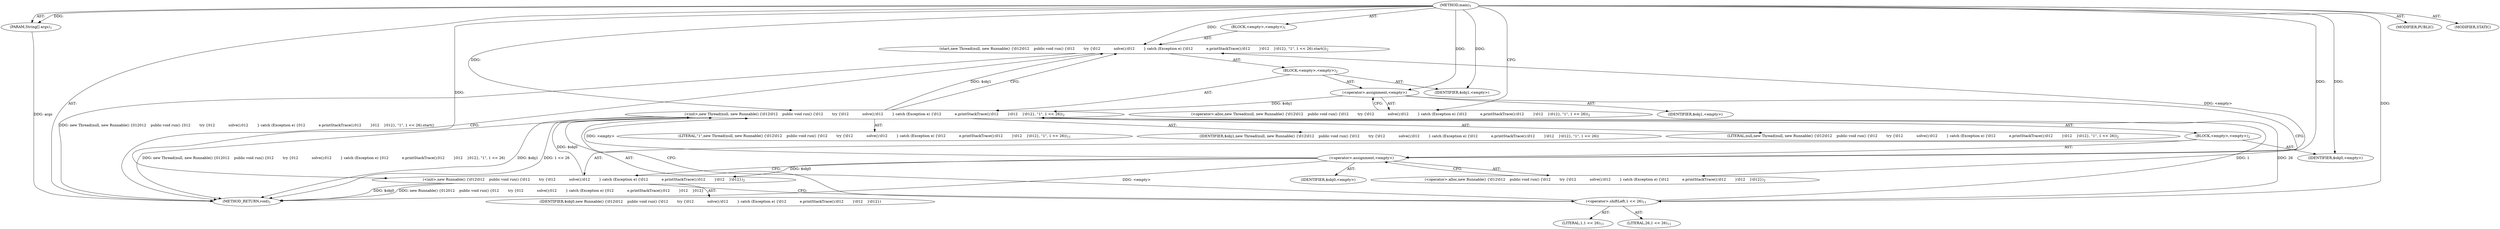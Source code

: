 digraph "main" {  
"17" [label = <(METHOD,main)<SUB>1</SUB>> ]
"18" [label = <(PARAM,String[] args)<SUB>1</SUB>> ]
"19" [label = <(BLOCK,&lt;empty&gt;,&lt;empty&gt;)<SUB>1</SUB>> ]
"20" [label = <(start,new Thread(null, new Runnable() {\012\012    public void run() {\012        try {\012            solve();\012        } catch (Exception e) {\012            e.printStackTrace();\012        }\012    }\012}, &quot;1&quot;, 1 &lt;&lt; 26).start())<SUB>2</SUB>> ]
"21" [label = <(BLOCK,&lt;empty&gt;,&lt;empty&gt;)<SUB>2</SUB>> ]
"22" [label = <(&lt;operator&gt;.assignment,&lt;empty&gt;)> ]
"23" [label = <(IDENTIFIER,$obj1,&lt;empty&gt;)> ]
"24" [label = <(&lt;operator&gt;.alloc,new Thread(null, new Runnable() {\012\012    public void run() {\012        try {\012            solve();\012        } catch (Exception e) {\012            e.printStackTrace();\012        }\012    }\012}, &quot;1&quot;, 1 &lt;&lt; 26))<SUB>2</SUB>> ]
"25" [label = <(&lt;init&gt;,new Thread(null, new Runnable() {\012\012    public void run() {\012        try {\012            solve();\012        } catch (Exception e) {\012            e.printStackTrace();\012        }\012    }\012}, &quot;1&quot;, 1 &lt;&lt; 26))<SUB>2</SUB>> ]
"26" [label = <(IDENTIFIER,$obj1,new Thread(null, new Runnable() {\012\012    public void run() {\012        try {\012            solve();\012        } catch (Exception e) {\012            e.printStackTrace();\012        }\012    }\012}, &quot;1&quot;, 1 &lt;&lt; 26))> ]
"27" [label = <(LITERAL,null,new Thread(null, new Runnable() {\012\012    public void run() {\012        try {\012            solve();\012        } catch (Exception e) {\012            e.printStackTrace();\012        }\012    }\012}, &quot;1&quot;, 1 &lt;&lt; 26))<SUB>2</SUB>> ]
"28" [label = <(BLOCK,&lt;empty&gt;,&lt;empty&gt;)<SUB>2</SUB>> ]
"29" [label = <(&lt;operator&gt;.assignment,&lt;empty&gt;)> ]
"30" [label = <(IDENTIFIER,$obj0,&lt;empty&gt;)> ]
"31" [label = <(&lt;operator&gt;.alloc,new Runnable() {\012\012    public void run() {\012        try {\012            solve();\012        } catch (Exception e) {\012            e.printStackTrace();\012        }\012    }\012})<SUB>2</SUB>> ]
"32" [label = <(&lt;init&gt;,new Runnable() {\012\012    public void run() {\012        try {\012            solve();\012        } catch (Exception e) {\012            e.printStackTrace();\012        }\012    }\012})<SUB>2</SUB>> ]
"33" [label = <(IDENTIFIER,$obj0,new Runnable() {\012\012    public void run() {\012        try {\012            solve();\012        } catch (Exception e) {\012            e.printStackTrace();\012        }\012    }\012})> ]
"34" [label = <(IDENTIFIER,$obj0,&lt;empty&gt;)> ]
"35" [label = <(LITERAL,&quot;1&quot;,new Thread(null, new Runnable() {\012\012    public void run() {\012        try {\012            solve();\012        } catch (Exception e) {\012            e.printStackTrace();\012        }\012    }\012}, &quot;1&quot;, 1 &lt;&lt; 26))<SUB>11</SUB>> ]
"36" [label = <(&lt;operator&gt;.shiftLeft,1 &lt;&lt; 26)<SUB>11</SUB>> ]
"37" [label = <(LITERAL,1,1 &lt;&lt; 26)<SUB>11</SUB>> ]
"38" [label = <(LITERAL,26,1 &lt;&lt; 26)<SUB>11</SUB>> ]
"39" [label = <(IDENTIFIER,$obj1,&lt;empty&gt;)> ]
"40" [label = <(MODIFIER,PUBLIC)> ]
"41" [label = <(MODIFIER,STATIC)> ]
"42" [label = <(METHOD_RETURN,void)<SUB>1</SUB>> ]
  "17" -> "18"  [ label = "AST: "] 
  "17" -> "19"  [ label = "AST: "] 
  "17" -> "40"  [ label = "AST: "] 
  "17" -> "41"  [ label = "AST: "] 
  "17" -> "42"  [ label = "AST: "] 
  "19" -> "20"  [ label = "AST: "] 
  "20" -> "21"  [ label = "AST: "] 
  "21" -> "22"  [ label = "AST: "] 
  "21" -> "25"  [ label = "AST: "] 
  "21" -> "39"  [ label = "AST: "] 
  "22" -> "23"  [ label = "AST: "] 
  "22" -> "24"  [ label = "AST: "] 
  "25" -> "26"  [ label = "AST: "] 
  "25" -> "27"  [ label = "AST: "] 
  "25" -> "28"  [ label = "AST: "] 
  "25" -> "35"  [ label = "AST: "] 
  "25" -> "36"  [ label = "AST: "] 
  "28" -> "29"  [ label = "AST: "] 
  "28" -> "32"  [ label = "AST: "] 
  "28" -> "34"  [ label = "AST: "] 
  "29" -> "30"  [ label = "AST: "] 
  "29" -> "31"  [ label = "AST: "] 
  "32" -> "33"  [ label = "AST: "] 
  "36" -> "37"  [ label = "AST: "] 
  "36" -> "38"  [ label = "AST: "] 
  "20" -> "42"  [ label = "CFG: "] 
  "22" -> "31"  [ label = "CFG: "] 
  "25" -> "20"  [ label = "CFG: "] 
  "24" -> "22"  [ label = "CFG: "] 
  "36" -> "25"  [ label = "CFG: "] 
  "29" -> "32"  [ label = "CFG: "] 
  "32" -> "36"  [ label = "CFG: "] 
  "31" -> "29"  [ label = "CFG: "] 
  "17" -> "24"  [ label = "CFG: "] 
  "18" -> "42"  [ label = "DDG: args"] 
  "25" -> "42"  [ label = "DDG: $obj1"] 
  "29" -> "42"  [ label = "DDG: &lt;empty&gt;"] 
  "32" -> "42"  [ label = "DDG: $obj0"] 
  "32" -> "42"  [ label = "DDG: new Runnable() {\012\012    public void run() {\012        try {\012            solve();\012        } catch (Exception e) {\012            e.printStackTrace();\012        }\012    }\012}"] 
  "25" -> "42"  [ label = "DDG: 1 &lt;&lt; 26"] 
  "25" -> "42"  [ label = "DDG: new Thread(null, new Runnable() {\012\012    public void run() {\012        try {\012            solve();\012        } catch (Exception e) {\012            e.printStackTrace();\012        }\012    }\012}, &quot;1&quot;, 1 &lt;&lt; 26)"] 
  "20" -> "42"  [ label = "DDG: new Thread(null, new Runnable() {\012\012    public void run() {\012        try {\012            solve();\012        } catch (Exception e) {\012            e.printStackTrace();\012        }\012    }\012}, &quot;1&quot;, 1 &lt;&lt; 26).start()"] 
  "17" -> "18"  [ label = "DDG: "] 
  "29" -> "20"  [ label = "DDG: &lt;empty&gt;"] 
  "25" -> "20"  [ label = "DDG: $obj1"] 
  "17" -> "20"  [ label = "DDG: "] 
  "17" -> "22"  [ label = "DDG: "] 
  "17" -> "39"  [ label = "DDG: "] 
  "22" -> "25"  [ label = "DDG: $obj1"] 
  "17" -> "25"  [ label = "DDG: "] 
  "29" -> "25"  [ label = "DDG: &lt;empty&gt;"] 
  "32" -> "25"  [ label = "DDG: $obj0"] 
  "36" -> "25"  [ label = "DDG: 1"] 
  "36" -> "25"  [ label = "DDG: 26"] 
  "17" -> "29"  [ label = "DDG: "] 
  "17" -> "34"  [ label = "DDG: "] 
  "17" -> "36"  [ label = "DDG: "] 
  "29" -> "32"  [ label = "DDG: $obj0"] 
  "17" -> "32"  [ label = "DDG: "] 
}
